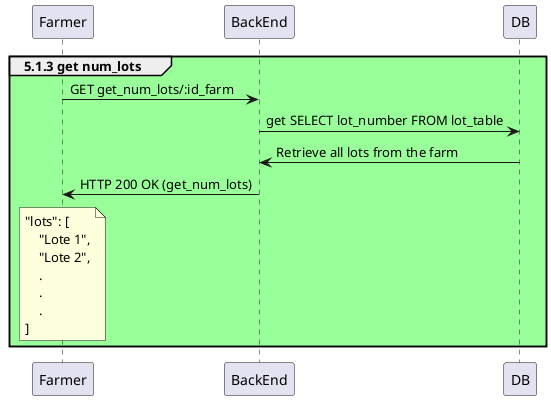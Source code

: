 @startuml

group #99FF99 5.1.3 get num_lots

    Farmer -> BackEnd: GET get_num_lots/:id_farm
    BackEnd -> DB: get SELECT lot_number FROM lot_table
    DB -> BackEnd: Retrieve all lots from the farm

    BackEnd -> Farmer: HTTP 200 OK (get_num_lots)

    note over Farmer
        "lots": [
            "Lote 1",
            "Lote 2",
            .
            .
            .
        ]
    endnote

end group

@enduml 